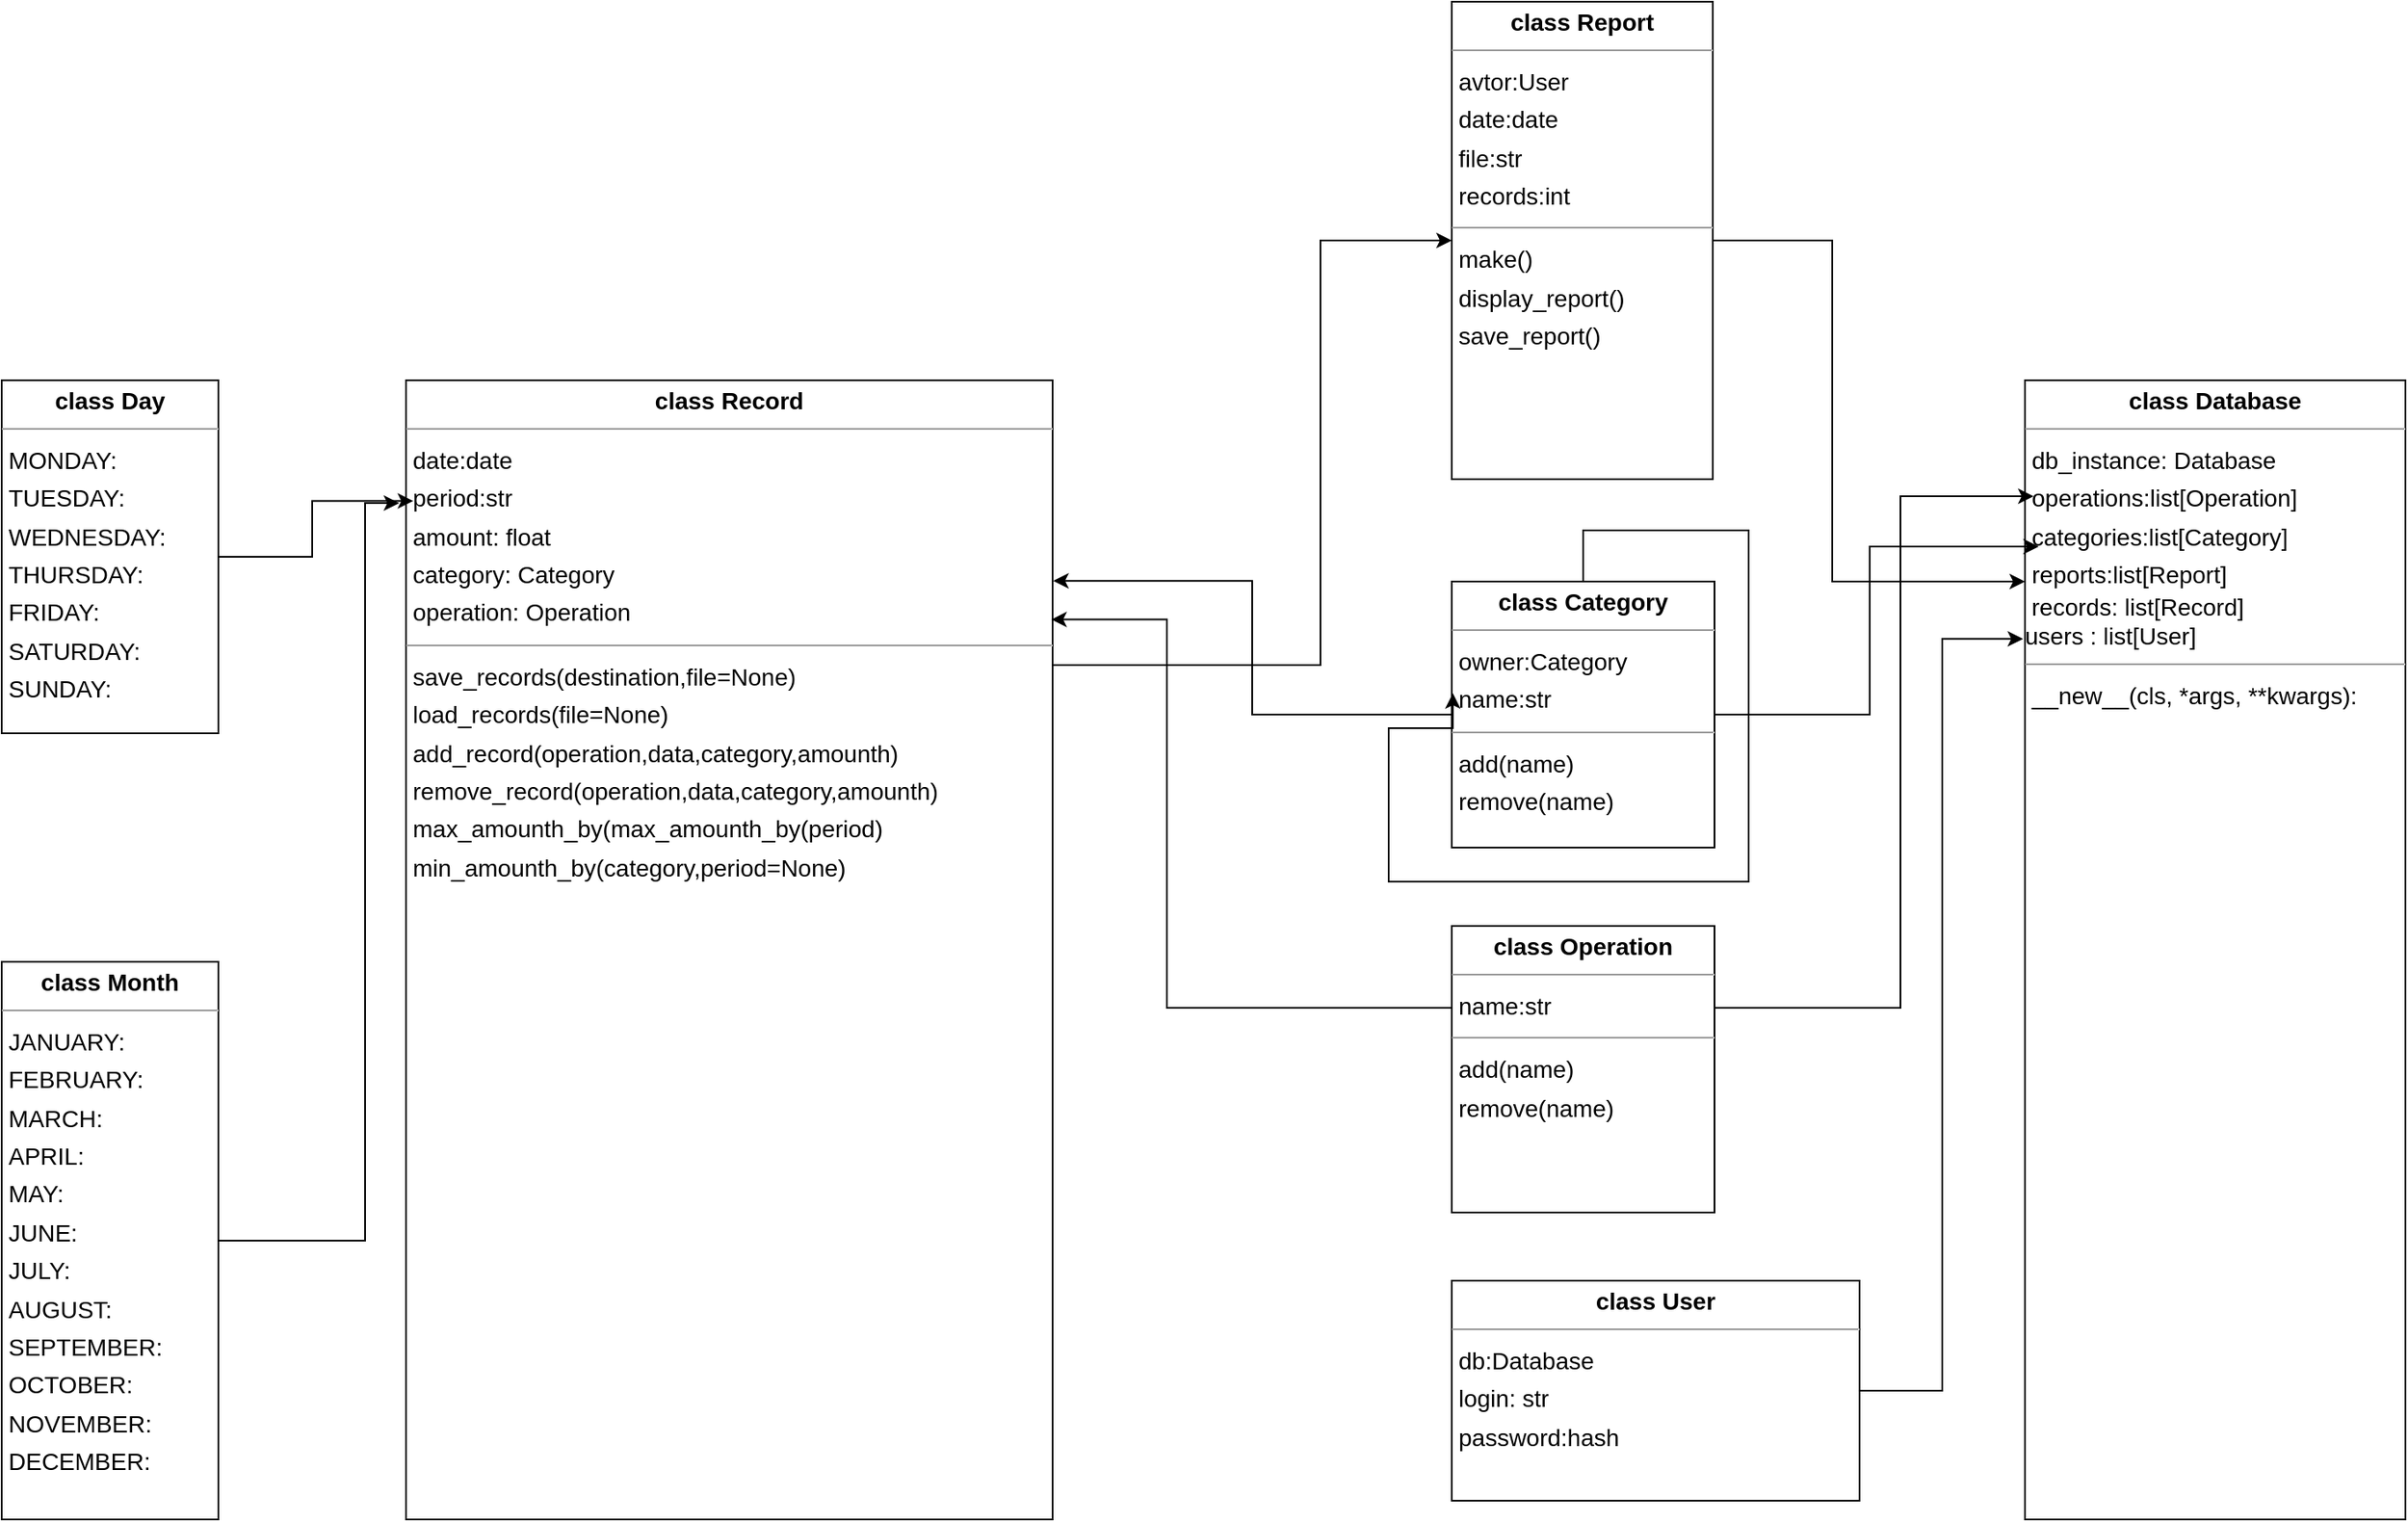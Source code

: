 <mxfile version="22.1.22" type="embed">
  <diagram id="bMz4j2MY_gg3fyH7Gn6p" name="Сторінка-1">
    <mxGraphModel dx="2594" dy="1473" grid="1" gridSize="10" guides="1" tooltips="1" connect="1" arrows="1" fold="1" page="0" pageScale="1" pageWidth="827" pageHeight="1169" background="none" math="0" shadow="0">
      <root>
        <mxCell id="0" />
        <mxCell id="1" parent="0" />
        <mxCell id="node3" value="&lt;p style=&quot;margin:0px;margin-top:4px;text-align:center;&quot;&gt;&lt;b&gt;class Category&lt;/b&gt;&lt;/p&gt;&lt;hr size=&quot;1&quot;&gt;&lt;p style=&quot;margin:0 0 0 4px;line-height:1.6;&quot;&gt; owner:Category&lt;br&gt; name:str&lt;/p&gt;&lt;hr size=&quot;1&quot;&gt;&lt;p style=&quot;margin:0 0 0 4px;line-height:1.6;&quot;&gt; add(name)&lt;/p&gt;&lt;p style=&quot;margin:0 0 0 4px;line-height:1.6;&quot;&gt;remove(name)&lt;br&gt;&lt;/p&gt;" style="verticalAlign=top;align=left;overflow=fill;fontSize=14;fontFamily=Helvetica;html=1;rounded=0;shadow=0;comic=0;labelBackgroundColor=none;strokeWidth=1;" parent="1" vertex="1">
          <mxGeometry x="37" y="-450" width="154" height="156" as="geometry" />
        </mxCell>
        <mxCell id="node6" value="&lt;p style=&quot;margin:0px;margin-top:4px;text-align:center;&quot;&gt;&lt;b&gt;class Database&lt;/b&gt;&lt;/p&gt;&lt;hr size=&quot;1&quot;&gt;&lt;p style=&quot;margin:0 0 0 4px;line-height:1.6;&quot;&gt;db_instance: Database&lt;br&gt; operations:list[Operation]&lt;br&gt; categories:list[Category]&lt;br&gt; reports:list[Report]&lt;br&gt;&lt;/p&gt;&amp;nbsp;records: list[Record]&lt;br&gt;users : list[User]&lt;br&gt;&lt;hr size=&quot;1&quot;&gt;&lt;p style=&quot;margin:0 0 0 4px;line-height:1.6;&quot;&gt; __new__(cls, *args, **kwargs): &lt;/p&gt;" style="verticalAlign=top;align=left;overflow=fill;fontSize=14;fontFamily=Helvetica;html=1;rounded=0;shadow=0;comic=0;labelBackgroundColor=none;strokeWidth=1;" parent="1" vertex="1">
          <mxGeometry x="373" y="-568" width="223" height="668" as="geometry" />
        </mxCell>
        <mxCell id="node7" value="&lt;p style=&quot;margin:0px;margin-top:4px;text-align:center;&quot;&gt;&lt;b&gt;class Day&lt;/b&gt;&lt;/p&gt;&lt;hr size=&quot;1&quot;&gt;&lt;p style=&quot;margin:0 0 0 4px;line-height:1.6;&quot;&gt; MONDAY: &lt;br&gt; TUESDAY: &lt;br&gt; WEDNESDAY: &lt;br&gt; THURSDAY: &lt;br&gt; FRIDAY: &lt;br&gt; SATURDAY: &lt;br&gt; SUNDAY: &lt;/p&gt;" style="verticalAlign=top;align=left;overflow=fill;fontSize=14;fontFamily=Helvetica;html=1;rounded=0;shadow=0;comic=0;labelBackgroundColor=none;strokeWidth=1;" parent="1" vertex="1">
          <mxGeometry x="-813" y="-568" width="127" height="207" as="geometry" />
        </mxCell>
        <mxCell id="node2" value="&lt;p style=&quot;margin:0px;margin-top:4px;text-align:center;&quot;&gt;&lt;b&gt;class Month&lt;/b&gt;&lt;/p&gt;&lt;hr size=&quot;1&quot;&gt;&lt;p style=&quot;margin:0 0 0 4px;line-height:1.6;&quot;&gt; JANUARY: &lt;br&gt; FEBRUARY: &lt;br&gt; MARCH: &lt;br&gt; APRIL: &lt;br&gt; MAY: &lt;br&gt; JUNE: &lt;br&gt; JULY: &lt;br&gt; AUGUST: &lt;br&gt; SEPTEMBER: &lt;br&gt; OCTOBER: &lt;br&gt; NOVEMBER: &lt;br&gt; DECEMBER: &lt;/p&gt;" style="verticalAlign=top;align=left;overflow=fill;fontSize=14;fontFamily=Helvetica;html=1;rounded=0;shadow=0;comic=0;labelBackgroundColor=none;strokeWidth=1;" parent="1" vertex="1">
          <mxGeometry x="-813" y="-227" width="127" height="327" as="geometry" />
        </mxCell>
        <mxCell id="node4" value="&lt;p style=&quot;margin:0px;margin-top:4px;text-align:center;&quot;&gt;&lt;b&gt;class Operation&lt;/b&gt;&lt;/p&gt;&lt;hr size=&quot;1&quot;&gt;&lt;p style=&quot;margin:0 0 0 4px;line-height:1.6;&quot;&gt; name:str&lt;/p&gt;&lt;hr size=&quot;1&quot;&gt;&lt;p style=&quot;margin:0 0 0 4px;line-height:1.6;&quot;&gt;add(name)&lt;/p&gt;&lt;p style=&quot;margin:0 0 0 4px;line-height:1.6;&quot;&gt;remove(name)&lt;/p&gt;" style="verticalAlign=top;align=left;overflow=fill;fontSize=14;fontFamily=Helvetica;html=1;rounded=0;shadow=0;comic=0;labelBackgroundColor=none;strokeWidth=1;" parent="1" vertex="1">
          <mxGeometry x="37" y="-248" width="154" height="168" as="geometry" />
        </mxCell>
        <mxCell id="9r12ipAScCxuPtp2UIgV-4" style="edgeStyle=orthogonalEdgeStyle;rounded=0;orthogonalLoop=1;jettySize=auto;html=1;exitX=1;exitY=0.25;exitDx=0;exitDy=0;entryX=0;entryY=0.5;entryDx=0;entryDy=0;" parent="1" source="node1" target="node0" edge="1">
          <mxGeometry relative="1" as="geometry">
            <Array as="points">
              <mxPoint x="-40" y="-401" />
              <mxPoint x="-40" y="-650" />
            </Array>
          </mxGeometry>
        </mxCell>
        <mxCell id="node1" value="&lt;p style=&quot;margin:0px;margin-top:4px;text-align:center;&quot;&gt;&lt;b&gt;class Record&lt;/b&gt;&lt;/p&gt;&lt;hr size=&quot;1&quot;&gt;&lt;p style=&quot;margin:0 0 0 4px;line-height:1.6;&quot;&gt; date:date&lt;br&gt; period:str&lt;br&gt; amount: float&lt;br&gt; category: Category&lt;br&gt; operation: Operation&lt;/p&gt;&lt;hr size=&quot;1&quot;&gt;&lt;p style=&quot;margin:0 0 0 4px;line-height:1.6;&quot;&gt;save_records(destination,file=None)&lt;/p&gt;&lt;p style=&quot;margin:0 0 0 4px;line-height:1.6;&quot;&gt;load_records(file=None)&lt;/p&gt;&lt;p style=&quot;margin:0 0 0 4px;line-height:1.6;&quot;&gt;add_record(operation,data,category,amounth)&lt;/p&gt;&lt;p style=&quot;margin:0 0 0 4px;line-height:1.6;&quot;&gt;remove_record(operation,data,category,amounth)&lt;br&gt;&lt;/p&gt;&lt;p style=&quot;margin:0 0 0 4px;line-height:1.6;&quot;&gt;max_amounth_by(&lt;span style=&quot;background-color: initial;&quot;&gt;max_amounth_by(period)&lt;/span&gt;&lt;/p&gt;&lt;p style=&quot;margin:0 0 0 4px;line-height:1.6;&quot;&gt;min_amounth_by(category,period=None)&lt;br&gt;&lt;/p&gt;&lt;p style=&quot;margin:0 0 0 4px;line-height:1.6;&quot;&gt;&lt;br&gt;&lt;/p&gt;" style="verticalAlign=top;align=left;overflow=fill;fontSize=14;fontFamily=Helvetica;html=1;rounded=0;shadow=0;comic=0;labelBackgroundColor=none;strokeWidth=1;" parent="1" vertex="1">
          <mxGeometry x="-576" y="-568" width="379" height="668" as="geometry" />
        </mxCell>
        <mxCell id="node0" value="&lt;p style=&quot;margin: 4px 0px 0px; text-align: center;&quot;&gt;&lt;b&gt;class Report&lt;/b&gt;&lt;/p&gt;&lt;hr size=&quot;1&quot;&gt;&lt;p style=&quot;margin: 0px 0px 0px 4px; line-height: 1.6;&quot;&gt;avtor:User&lt;br&gt;date:date&lt;br&gt;file:str&lt;br&gt;records:int&lt;/p&gt;&lt;hr size=&quot;1&quot;&gt;&lt;p style=&quot;margin: 0px 0px 0px 4px; line-height: 1.6;&quot;&gt;make()&lt;/p&gt;&lt;p style=&quot;margin: 0px 0px 0px 4px; line-height: 1.6;&quot;&gt;display_report()&lt;br&gt;&lt;/p&gt;&lt;p style=&quot;margin: 0px 0px 0px 4px; line-height: 1.6;&quot;&gt;save_report()&lt;/p&gt;&lt;p style=&quot;margin:0px;margin-top:4px;text-align:center;&quot;&gt;&lt;/p&gt;" style="verticalAlign=top;align=left;overflow=fill;fontSize=14;fontFamily=Helvetica;html=1;rounded=0;shadow=0;comic=0;labelBackgroundColor=none;strokeWidth=1;" parent="1" vertex="1">
          <mxGeometry x="37" y="-790" width="153" height="280" as="geometry" />
        </mxCell>
        <mxCell id="node5" value="&lt;p style=&quot;margin:0px;margin-top:4px;text-align:center;&quot;&gt;&lt;b&gt;class User&lt;/b&gt;&lt;/p&gt;&lt;hr size=&quot;1&quot;&gt;&lt;p style=&quot;margin:0 0 0 4px;line-height:1.6;&quot;&gt; db:Database&lt;/p&gt;&lt;p style=&quot;margin:0 0 0 4px;line-height:1.6;&quot;&gt;login: str&lt;br&gt;password:hash&lt;br&gt;&lt;br&gt;&lt;/p&gt;" style="verticalAlign=top;align=left;overflow=fill;fontSize=14;fontFamily=Helvetica;html=1;rounded=0;shadow=0;comic=0;labelBackgroundColor=none;strokeWidth=1;" parent="1" vertex="1">
          <mxGeometry x="37" y="-40" width="239" height="129" as="geometry" />
        </mxCell>
        <mxCell id="9r12ipAScCxuPtp2UIgV-1" style="edgeStyle=orthogonalEdgeStyle;rounded=0;orthogonalLoop=1;jettySize=auto;html=1;exitX=1;exitY=0.5;exitDx=0;exitDy=0;entryX=-0.005;entryY=0.227;entryDx=0;entryDy=0;entryPerimeter=0;" parent="1" source="node5" target="node6" edge="1">
          <mxGeometry relative="1" as="geometry" />
        </mxCell>
        <mxCell id="9r12ipAScCxuPtp2UIgV-5" style="edgeStyle=orthogonalEdgeStyle;rounded=0;orthogonalLoop=1;jettySize=auto;html=1;" parent="1" source="node0" edge="1">
          <mxGeometry relative="1" as="geometry">
            <mxPoint x="373" y="-450" as="targetPoint" />
            <Array as="points">
              <mxPoint x="260" y="-650" />
              <mxPoint x="260" y="-450" />
            </Array>
          </mxGeometry>
        </mxCell>
        <mxCell id="9r12ipAScCxuPtp2UIgV-6" style="edgeStyle=orthogonalEdgeStyle;rounded=0;orthogonalLoop=1;jettySize=auto;html=1;entryX=1.001;entryY=0.176;entryDx=0;entryDy=0;entryPerimeter=0;" parent="1" source="node3" target="node1" edge="1">
          <mxGeometry relative="1" as="geometry" />
        </mxCell>
        <mxCell id="9r12ipAScCxuPtp2UIgV-7" style="edgeStyle=orthogonalEdgeStyle;rounded=0;orthogonalLoop=1;jettySize=auto;html=1;entryX=0.998;entryY=0.21;entryDx=0;entryDy=0;entryPerimeter=0;" parent="1" source="node4" target="node1" edge="1">
          <mxGeometry relative="1" as="geometry">
            <Array as="points">
              <mxPoint x="-130" y="-200" />
              <mxPoint x="-130" y="-428" />
            </Array>
          </mxGeometry>
        </mxCell>
        <mxCell id="9r12ipAScCxuPtp2UIgV-8" style="edgeStyle=orthogonalEdgeStyle;rounded=0;orthogonalLoop=1;jettySize=auto;html=1;" parent="1" source="node4" edge="1">
          <mxGeometry relative="1" as="geometry">
            <mxPoint x="378" y="-500" as="targetPoint" />
            <Array as="points">
              <mxPoint x="300" y="-200" />
              <mxPoint x="300" y="-500" />
            </Array>
          </mxGeometry>
        </mxCell>
        <mxCell id="9r12ipAScCxuPtp2UIgV-9" style="edgeStyle=orthogonalEdgeStyle;rounded=0;orthogonalLoop=1;jettySize=auto;html=1;entryX=0.004;entryY=0.42;entryDx=0;entryDy=0;entryPerimeter=0;" parent="1" source="node3" target="node3" edge="1">
          <mxGeometry relative="1" as="geometry">
            <Array as="points">
              <mxPoint x="114" y="-480" />
              <mxPoint x="211" y="-480" />
              <mxPoint x="211" y="-274" />
              <mxPoint y="-274" />
              <mxPoint y="-364" />
              <mxPoint x="38" y="-364" />
            </Array>
          </mxGeometry>
        </mxCell>
        <mxCell id="9r12ipAScCxuPtp2UIgV-10" style="edgeStyle=orthogonalEdgeStyle;rounded=0;orthogonalLoop=1;jettySize=auto;html=1;entryX=0.011;entryY=0.106;entryDx=0;entryDy=0;entryPerimeter=0;" parent="1" source="node7" target="node1" edge="1">
          <mxGeometry relative="1" as="geometry" />
        </mxCell>
        <mxCell id="9r12ipAScCxuPtp2UIgV-11" style="edgeStyle=orthogonalEdgeStyle;rounded=0;orthogonalLoop=1;jettySize=auto;html=1;" parent="1" source="node2" edge="1">
          <mxGeometry relative="1" as="geometry">
            <mxPoint x="-580" y="-496" as="targetPoint" />
            <Array as="points">
              <mxPoint x="-600" y="-64" />
              <mxPoint x="-600" y="-496" />
            </Array>
          </mxGeometry>
        </mxCell>
        <mxCell id="9r12ipAScCxuPtp2UIgV-12" style="edgeStyle=orthogonalEdgeStyle;rounded=0;orthogonalLoop=1;jettySize=auto;html=1;entryX=0.036;entryY=0.146;entryDx=0;entryDy=0;entryPerimeter=0;" parent="1" source="node3" target="node6" edge="1">
          <mxGeometry relative="1" as="geometry" />
        </mxCell>
      </root>
    </mxGraphModel>
  </diagram>
</mxfile>
